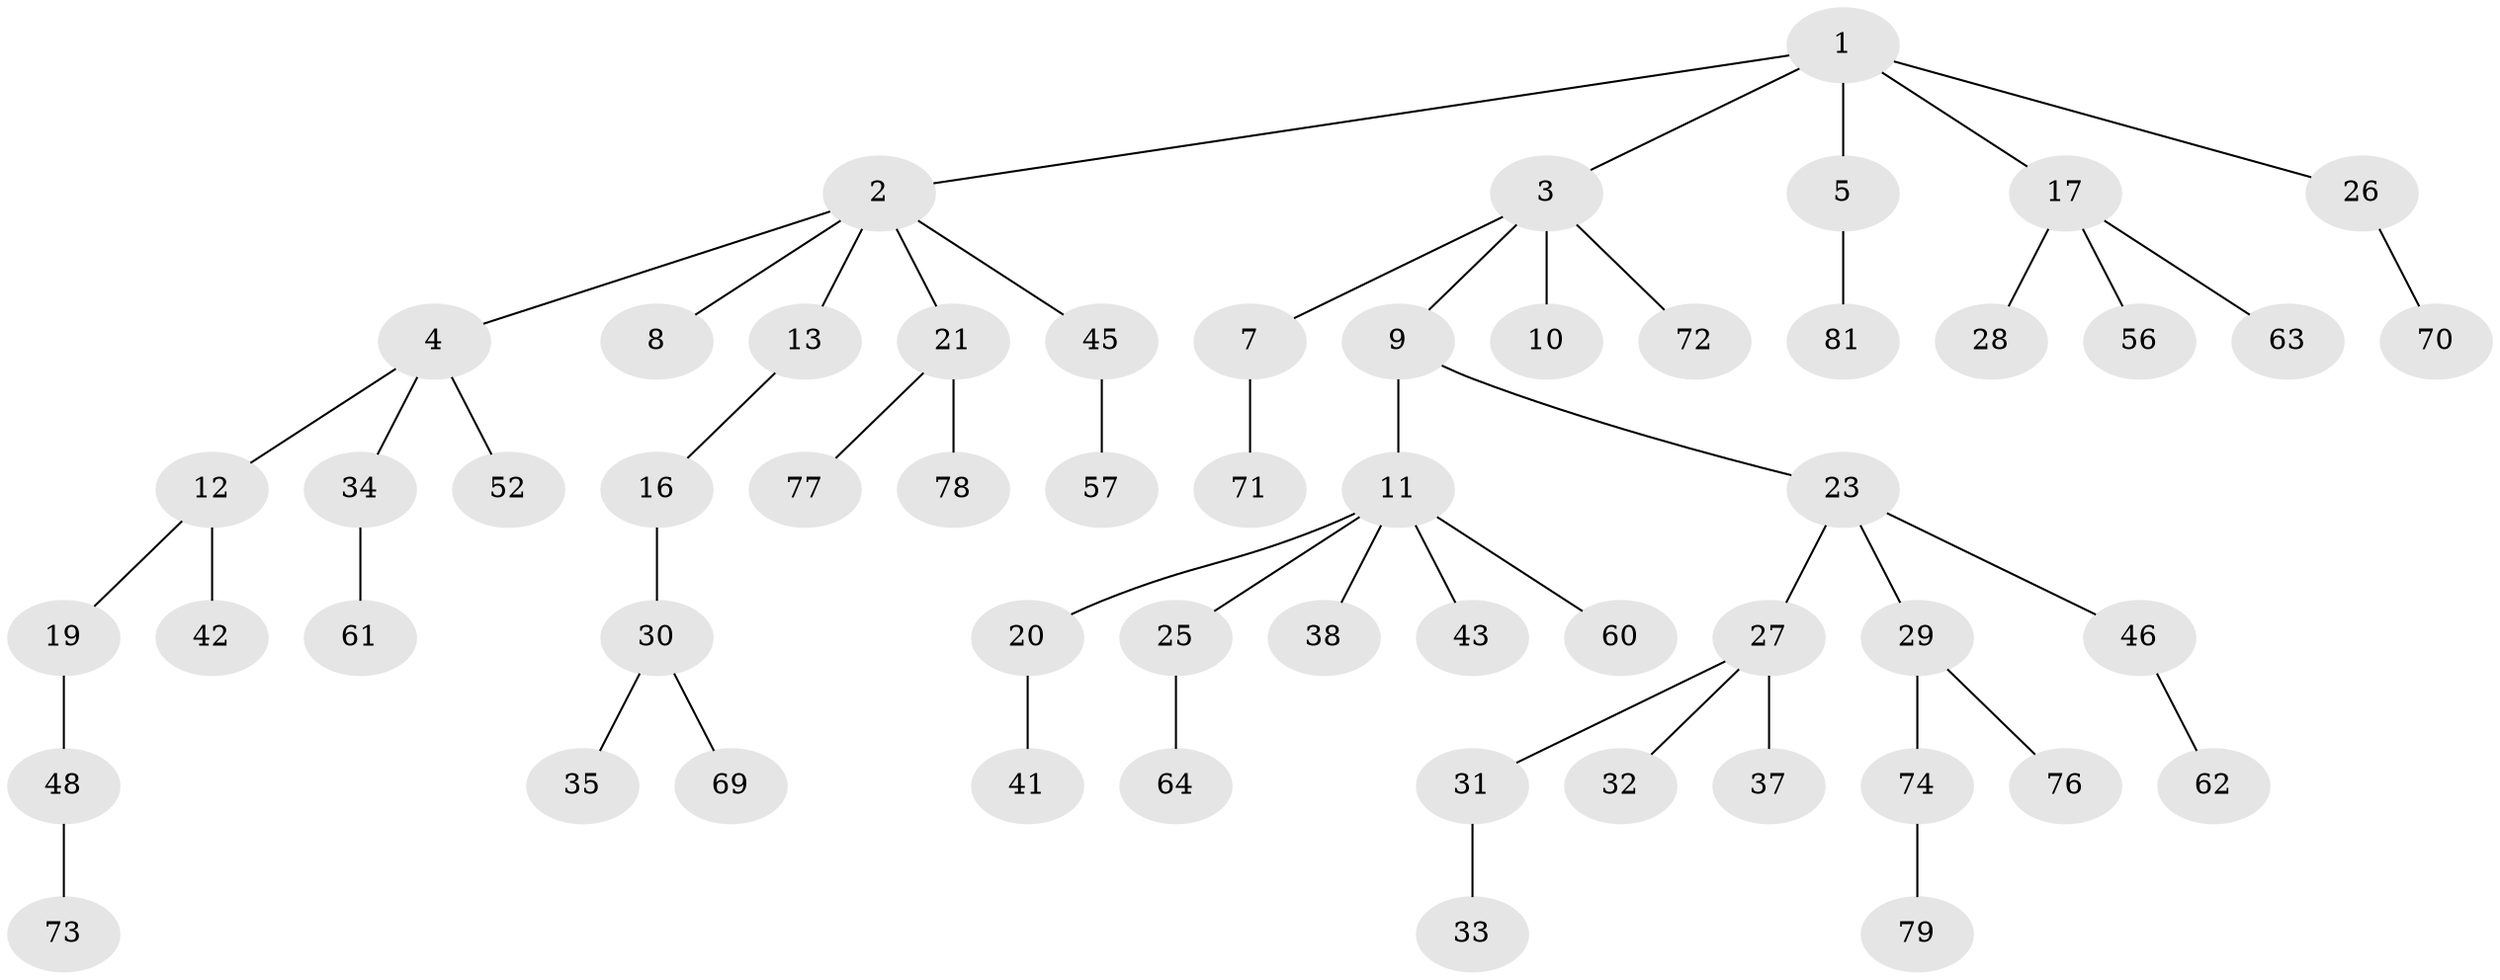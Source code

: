 // original degree distribution, {6: 0.011627906976744186, 7: 0.011627906976744186, 5: 0.05813953488372093, 3: 0.13953488372093023, 1: 0.5116279069767442, 2: 0.23255813953488372, 4: 0.03488372093023256}
// Generated by graph-tools (version 1.1) at 2025/42/03/06/25 10:42:06]
// undirected, 56 vertices, 55 edges
graph export_dot {
graph [start="1"]
  node [color=gray90,style=filled];
  1 [super="+6"];
  2 [super="+67"];
  3 [super="+54"];
  4 [super="+82"];
  5 [super="+55"];
  7 [super="+40"];
  8 [super="+22"];
  9;
  10 [super="+14"];
  11 [super="+15"];
  12 [super="+18"];
  13;
  16 [super="+36"];
  17 [super="+58"];
  19 [super="+47"];
  20 [super="+49"];
  21 [super="+51"];
  23 [super="+24"];
  25 [super="+65"];
  26;
  27 [super="+44"];
  28 [super="+80"];
  29 [super="+39"];
  30 [super="+53"];
  31 [super="+75"];
  32;
  33;
  34;
  35 [super="+68"];
  37 [super="+66"];
  38;
  41;
  42 [super="+84"];
  43;
  45 [super="+59"];
  46 [super="+86"];
  48 [super="+50"];
  52;
  56;
  57;
  60;
  61;
  62;
  63;
  64;
  69;
  70 [super="+85"];
  71;
  72;
  73;
  74;
  76 [super="+83"];
  77;
  78;
  79;
  81;
  1 -- 2;
  1 -- 3;
  1 -- 5;
  1 -- 17;
  1 -- 26;
  2 -- 4;
  2 -- 8;
  2 -- 13;
  2 -- 21;
  2 -- 45;
  3 -- 7;
  3 -- 9;
  3 -- 10;
  3 -- 72;
  4 -- 12;
  4 -- 34;
  4 -- 52;
  5 -- 81;
  7 -- 71;
  9 -- 11;
  9 -- 23;
  11 -- 20;
  11 -- 25;
  11 -- 43;
  11 -- 60;
  11 -- 38;
  12 -- 19;
  12 -- 42;
  13 -- 16;
  16 -- 30;
  17 -- 28;
  17 -- 56;
  17 -- 63;
  19 -- 48;
  20 -- 41;
  21 -- 77;
  21 -- 78;
  23 -- 27;
  23 -- 29;
  23 -- 46;
  25 -- 64;
  26 -- 70;
  27 -- 31;
  27 -- 32;
  27 -- 37;
  29 -- 74;
  29 -- 76;
  30 -- 35;
  30 -- 69;
  31 -- 33;
  34 -- 61;
  45 -- 57;
  46 -- 62;
  48 -- 73;
  74 -- 79;
}
